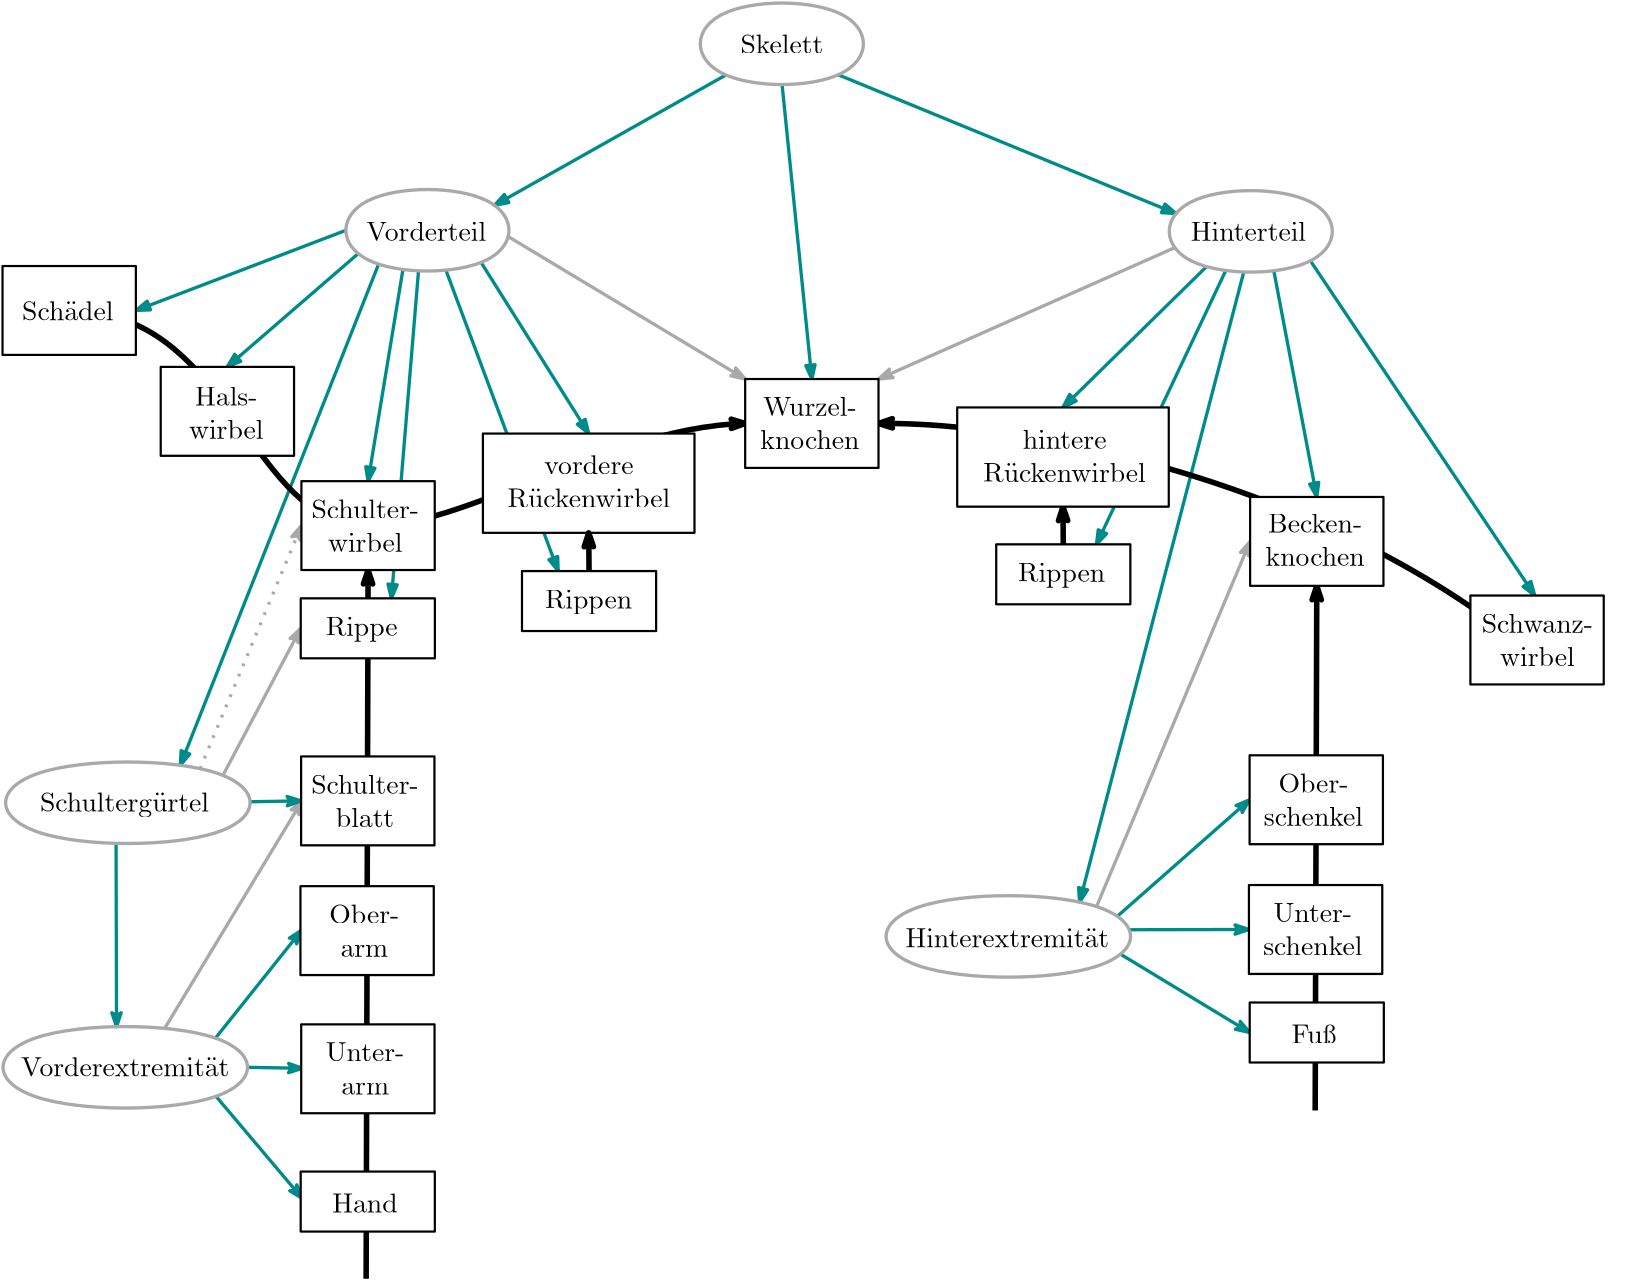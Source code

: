 <?xml version="1.0"?>
<!DOCTYPE ipe SYSTEM "ipe.dtd">
<ipe version="70212" creator="Ipe 7.2.13">
<info created="D:20200512152719" modified="D:20200515182036"/>
<ipestyle name="basic">
<symbol name="arrow/arc(spx)">
<path stroke="sym-stroke" fill="sym-stroke" pen="sym-pen">
0 0 m
-1 0.333 l
-1 -0.333 l
h
</path>
</symbol>
<symbol name="arrow/farc(spx)">
<path stroke="sym-stroke" fill="white" pen="sym-pen">
0 0 m
-1 0.333 l
-1 -0.333 l
h
</path>
</symbol>
<symbol name="arrow/ptarc(spx)">
<path stroke="sym-stroke" fill="sym-stroke" pen="sym-pen">
0 0 m
-1 0.333 l
-0.8 0 l
-1 -0.333 l
h
</path>
</symbol>
<symbol name="arrow/fptarc(spx)">
<path stroke="sym-stroke" fill="white" pen="sym-pen">
0 0 m
-1 0.333 l
-0.8 0 l
-1 -0.333 l
h
</path>
</symbol>
<symbol name="mark/circle(sx)" transformations="translations">
<path fill="sym-stroke">
0.6 0 0 0.6 0 0 e
0.4 0 0 0.4 0 0 e
</path>
</symbol>
<symbol name="mark/disk(sx)" transformations="translations">
<path fill="sym-stroke">
0.6 0 0 0.6 0 0 e
</path>
</symbol>
<symbol name="mark/fdisk(sfx)" transformations="translations">
<group>
<path fill="sym-fill">
0.5 0 0 0.5 0 0 e
</path>
<path fill="sym-stroke" fillrule="eofill">
0.6 0 0 0.6 0 0 e
0.4 0 0 0.4 0 0 e
</path>
</group>
</symbol>
<symbol name="mark/box(sx)" transformations="translations">
<path fill="sym-stroke" fillrule="eofill">
-0.6 -0.6 m
0.6 -0.6 l
0.6 0.6 l
-0.6 0.6 l
h
-0.4 -0.4 m
0.4 -0.4 l
0.4 0.4 l
-0.4 0.4 l
h
</path>
</symbol>
<symbol name="mark/square(sx)" transformations="translations">
<path fill="sym-stroke">
-0.6 -0.6 m
0.6 -0.6 l
0.6 0.6 l
-0.6 0.6 l
h
</path>
</symbol>
<symbol name="mark/fsquare(sfx)" transformations="translations">
<group>
<path fill="sym-fill">
-0.5 -0.5 m
0.5 -0.5 l
0.5 0.5 l
-0.5 0.5 l
h
</path>
<path fill="sym-stroke" fillrule="eofill">
-0.6 -0.6 m
0.6 -0.6 l
0.6 0.6 l
-0.6 0.6 l
h
-0.4 -0.4 m
0.4 -0.4 l
0.4 0.4 l
-0.4 0.4 l
h
</path>
</group>
</symbol>
<symbol name="mark/cross(sx)" transformations="translations">
<group>
<path fill="sym-stroke">
-0.43 -0.57 m
0.57 0.43 l
0.43 0.57 l
-0.57 -0.43 l
h
</path>
<path fill="sym-stroke">
-0.43 0.57 m
0.57 -0.43 l
0.43 -0.57 l
-0.57 0.43 l
h
</path>
</group>
</symbol>
<symbol name="arrow/fnormal(spx)">
<path stroke="sym-stroke" fill="white" pen="sym-pen">
0 0 m
-1 0.333 l
-1 -0.333 l
h
</path>
</symbol>
<symbol name="arrow/pointed(spx)">
<path stroke="sym-stroke" fill="sym-stroke" pen="sym-pen">
0 0 m
-1 0.333 l
-0.8 0 l
-1 -0.333 l
h
</path>
</symbol>
<symbol name="arrow/fpointed(spx)">
<path stroke="sym-stroke" fill="white" pen="sym-pen">
0 0 m
-1 0.333 l
-0.8 0 l
-1 -0.333 l
h
</path>
</symbol>
<symbol name="arrow/linear(spx)">
<path stroke="sym-stroke" pen="sym-pen">
-1 0.333 m
0 0 l
-1 -0.333 l
</path>
</symbol>
<symbol name="arrow/fdouble(spx)">
<path stroke="sym-stroke" fill="white" pen="sym-pen">
0 0 m
-1 0.333 l
-1 -0.333 l
h
-1 0 m
-2 0.333 l
-2 -0.333 l
h
</path>
</symbol>
<symbol name="arrow/double(spx)">
<path stroke="sym-stroke" fill="sym-stroke" pen="sym-pen">
0 0 m
-1 0.333 l
-1 -0.333 l
h
-1 0 m
-2 0.333 l
-2 -0.333 l
h
</path>
</symbol>
<pen name="heavier" value="0.8"/>
<pen name="fat" value="1.2"/>
<pen name="ultrafat" value="2"/>
<symbolsize name="large" value="5"/>
<symbolsize name="small" value="2"/>
<symbolsize name="tiny" value="1.1"/>
<arrowsize name="large" value="10"/>
<arrowsize name="small" value="5"/>
<arrowsize name="tiny" value="3"/>
<color name="red" value="1 0 0"/>
<color name="green" value="0 1 0"/>
<color name="blue" value="0 0 1"/>
<color name="yellow" value="1 1 0"/>
<color name="orange" value="1 0.647 0"/>
<color name="gold" value="1 0.843 0"/>
<color name="purple" value="0.627 0.125 0.941"/>
<color name="gray" value="0.745"/>
<color name="brown" value="0.647 0.165 0.165"/>
<color name="navy" value="0 0 0.502"/>
<color name="pink" value="1 0.753 0.796"/>
<color name="seagreen" value="0.18 0.545 0.341"/>
<color name="turquoise" value="0.251 0.878 0.816"/>
<color name="violet" value="0.933 0.51 0.933"/>
<color name="darkblue" value="0 0 0.545"/>
<color name="darkcyan" value="0 0.545 0.545"/>
<color name="darkgray" value="0.663"/>
<color name="darkgreen" value="0 0.392 0"/>
<color name="darkmagenta" value="0.545 0 0.545"/>
<color name="darkorange" value="1 0.549 0"/>
<color name="darkred" value="0.545 0 0"/>
<color name="lightblue" value="0.678 0.847 0.902"/>
<color name="lightcyan" value="0.878 1 1"/>
<color name="lightgray" value="0.827"/>
<color name="lightgreen" value="0.565 0.933 0.565"/>
<color name="lightyellow" value="1 1 0.878"/>
<dashstyle name="dashed" value="[4] 0"/>
<dashstyle name="dotted" value="[1 3] 0"/>
<dashstyle name="dash dotted" value="[4 2 1 2] 0"/>
<dashstyle name="dash dot dotted" value="[4 2 1 2 1 2] 0"/>
<textsize name="large" value="\large"/>
<textsize name="Large" value="\Large"/>
<textsize name="LARGE" value="\LARGE"/>
<textsize name="huge" value="\huge"/>
<textsize name="Huge" value="\Huge"/>
<textsize name="small" value="\small"/>
<textsize name="footnote" value="\footnotesize"/>
<textsize name="tiny" value="\tiny"/>
<textstyle name="center" begin="\begin{center}" end="\end{center}"/>
<textstyle name="itemize" begin="\begin{itemize}" end="\end{itemize}"/>
<textstyle name="item" begin="\begin{itemize}\item{}" end="\end{itemize}"/>
<gridsize name="4 pts" value="4"/>
<gridsize name="8 pts (~3 mm)" value="8"/>
<gridsize name="16 pts (~6 mm)" value="16"/>
<gridsize name="32 pts (~12 mm)" value="32"/>
<gridsize name="10 pts (~3.5 mm)" value="10"/>
<gridsize name="20 pts (~7 mm)" value="20"/>
<gridsize name="14 pts (~5 mm)" value="14"/>
<gridsize name="28 pts (~10 mm)" value="28"/>
<gridsize name="56 pts (~20 mm)" value="56"/>
<anglesize name="90 deg" value="90"/>
<anglesize name="60 deg" value="60"/>
<anglesize name="45 deg" value="45"/>
<anglesize name="30 deg" value="30"/>
<anglesize name="22.5 deg" value="22.5"/>
<opacity name="10%" value="0.1"/>
<opacity name="30%" value="0.3"/>
<opacity name="50%" value="0.5"/>
<opacity name="75%" value="0.75"/>
<tiling name="falling" angle="-60" step="4" width="1"/>
<tiling name="rising" angle="30" step="4" width="1"/>
</ipestyle>
<page>
<layer name="alpha"/>
<view layers="alpha" active="alpha"/>
<path layer="alpha" stroke="darkcyan" pen="fat" arrow="normal/small">
151.587 718.757 m
139.042 642.548 l
</path>
<path stroke="darkgray" pen="fat" arrow="pointed/small">
86.7897 536.625 m
114.799 589.569 l
</path>
<path stroke="darkgray" dash="dotted" pen="fat" arrow="pointed/small">
78.5757 539.044 m
115.042 626.548 l
</path>
<path stroke="darkcyan" pen="fat" arrow="normal/small">
447.816 718.388 m
401.258 619.808 l
</path>
<path stroke="darkcyan" pen="fat" arrow="normal/small">
167.062 718.513 m
207.476 610.182 l
</path>
<path stroke="darkcyan" pen="fat" arrow="normal/small">
157.198 718.271 m
147.446 600.365 l
</path>
<path stroke="darkcyan" pen="fat" rarrow="normal/small">
184.53 741.849 m
267.855 788.78 l
</path>
<path stroke="darkcyan" pen="fat" arrow="normal/small">
308.289 788.843 m
429.917 738.869 l
</path>
<path matrix="1 0 0 1 0.595957 -48.3563" stroke="darkcyan" pen="fat" rarrow="pointed/small">
114.82 479.536 m
95.0368 479.89 l
</path>
<path matrix="1 0 0 1 0.539311 -25.3755" stroke="darkcyan" pen="fat" arrow="pointed/small">
47.7814 537.539 m
47.944 471.545 l
</path>
<path matrix="1 0 0 1 0.595957 -48.3563" stroke="darkgray" pen="fat" arrow="pointed/small">
65.2239 493.913 m
114.783 575.982 l
</path>
<path matrix="1 0 0 1 0.539311 -25.3755" stroke="darkcyan" pen="fat" rarrow="pointed/small">
114.39 552.819 m
96.0146 552.51 l
</path>
<path stroke="black" pen="ultrafat" rarrow="pointed/small">
139.042 610.548 m
138.342 355.409 l
</path>
<path stroke="black" pen="ultrafat" rarrow="pointed/small">
480.574 604.862 m
480 416 l
</path>
<path stroke="black" fill="white" pen="ultrafat" arrow="pointed/small">
389.314 619.808 m
389.205 633.364 l
</path>
<path stroke="darkcyan" pen="fat" arrow="normal/small">
478.28 721.873 m
559.042 601.374 l
</path>
<path stroke="darkcyan" pen="fat" arrow="normal/small">
465.1 718.297 m
480.574 636.862 l
</path>
<path stroke="darkcyan" pen="fat" arrow="normal/small">
454.288 717.851 m
395.185 491.005 l
</path>
<path stroke="darkcyan" pen="fat" arrow="normal/small">
440.876 719.782 m
389.205 669.09 l
</path>
<path stroke="darkcyan" pen="fat" arrow="normal/small">
288.083 785.333 m
298.796 679.316 l
</path>
<path stroke="darkcyan" pen="fat" arrow="normal/small">
179.718 721.301 m
218.463 659.675 l
</path>
<path stroke="darkcyan" pen="fat" arrow="normal/small">
135.503 724.485 m
88.3196 683.681 l
</path>
<path stroke="darkcyan" pen="fat" arrow="normal/small">
131.073 732.866 m
55.4417 704 l
</path>
<path stroke="darkgray" pen="fat" arrow="pointed/small">
189.487 730.586 m
274.796 679.316 l
</path>
<path stroke="darkcyan" pen="fat" arrow="normal/small">
142.829 720.673 m
71.447 540.265 l
</path>
<path stroke="darkcyan" fill="white" pen="fat" rarrow="pointed/small">
456.148 481.149 m
413.045 481.062 l
</path>
<path stroke="darkcyan" fill="white" pen="fat" rarrow="pointed/small">
456.424 444.067 m
409.887 472.271 l
</path>
<path stroke="darkcyan" fill="white" pen="fat" arrow="pointed/small">
408.754 485.895 m
456.386 527.853 l
</path>
<path stroke="darkgray" pen="fat" arrow="pointed/small">
401.286 489.407 m
456.574 620.862 l
</path>
<path matrix="1 0 0 1 0.595957 -48.3563" stroke="darkcyan" pen="fat" rarrow="pointed/small">
114.749 432.694 m
83.7002 469.451 l
</path>
<path matrix="1 0 0 1 -109.751 -197.724" stroke="black" fill="white" pen="heavier">
224.532 591.727 m
224.532 570.135 l
272.821 570.135 l
272.821 591.727 l
h
</path>
<path matrix="1 0 0 1 0.595957 -48.3563" stroke="darkcyan" pen="fat" rarrow="pointed/small">
114.544 529.279 m
83.5001 490.399 l
</path>
<path stroke="darkgray" pen="fat" arrow="pointed/small">
429.482 726.64 m
322.796 679.316 l
</path>
<path stroke="black" pen="ultrafat" arrow="pointed/small">
560.709 578.443 m
486.901 641.651
377.759 664.029
322.796 663.316 c
</path>
<path stroke="black" pen="ultrafat" arrow="pointed/small">
34.5019 703.678 m
85.6683 702.11
105.298 573.339
221.114 662.066
274.796 663.316 c
</path>
<path matrix="1 0 0 1 -8.55835 0" stroke="black" fill="white" pen="heavier">
16 720 m
16 688 l
64 688 l
64 720 l
h
</path>
<path matrix="1 0 0 1 48.3926 -36.3186" stroke="black" fill="1" pen="heavier">
16 720 m
16 688 l
64 688 l
64 720 l
h
</path>
<path matrix="1 0 0 1 99.0416 -77.4519" stroke="black" fill="1" pen="heavier">
16 720 m
16 688 l
64 688 l
64 720 l
h
</path>
<path matrix="1 0 0 1 519.879 -118.626" stroke="black" fill="1" pen="heavier">
16 720 m
16 688 l
64 688 l
64 720 l
h
</path>
<path matrix="1 0 0 1 440.574 -83.1377" stroke="black" fill="1" pen="heavier">
16 720 m
16 688 l
64 688 l
64 720 l
h
</path>
<path matrix="1 0 0 1 258.796 -40.6836" stroke="black" fill="1" pen="heavier">
16 720 m
16 688 l
64 688 l
64 720 l
h
</path>
<path matrix="1 0 0 1 2.55019 -5.10037" stroke="black" fill="white" pen="heavier">
177.831 664.775 m
177.831 629.049 l
253.995 629.049 l
253.995 664.775 l
h
</path>
<path matrix="1 0 0 1 173.292 4.31489" stroke="black" fill="1" pen="heavier">
177.831 664.775 m
177.831 629.049 l
253.995 629.049 l
253.995 664.775 l
h
</path>
<text matrix="1 0 0 1 -49.5286 44.4666" transformations="translations" pos="64 656" stroke="black" type="label" width="32.932" height="6.918" depth="0" valign="baseline">Sch\&quot;adel</text>
<text matrix="1 0 0 1 -109.96 -19.9453" transformations="translations" pos="224 656" stroke="black" type="minipage" width="48" height="11.924" depth="6.95" valign="top" style="center">Schulter-\\
wirbel</text>
<text matrix="1 0 0 1 -64 20.6872" transformations="translations" pos="128 656" stroke="black" type="minipage" width="48" height="11.924" depth="6.95" valign="top" style="center">Hals-\\
wirbel</text>
<text matrix="1 0 0 1 -125.45 -20.0395" transformations="translations" pos="304 672" stroke="black" type="minipage" width="80" height="11.924" depth="6.95" valign="top" style="center">vordere\\
R\&quot;uckenwirbel</text>
<text matrix="1 0 0 1 45.8021 -10.8494" transformations="translations" pos="304 672" stroke="black" type="minipage" width="80" height="11.924" depth="6.95" valign="top" style="center">hintere\\
R\&quot;uckenwirbel</text>
<text matrix="1 0 0 1 16 -77.126" transformations="translations" pos="512 672" stroke="black" type="minipage" width="64" height="11.924" depth="6.95" valign="top" style="center">Schwanz-\\
wirbel</text>
<text matrix="1 0 0 1 0 -9.0457" transformations="translations" pos="448 640" stroke="black" type="minipage" width="64" height="11.924" depth="6.95" valign="top" style="center">Becken-\\
knochen</text>
<text matrix="1 0 0 1 -101.896 -46.9773" transformations="translations" pos="368 720" stroke="black" type="minipage" width="64" height="11.924" depth="6.95" valign="top" style="center">Wurzel-\\
knochen</text>
<text matrix="1 0 0 1 17.0683 -12.5625" transformations="translations" pos="256 816" stroke="black" type="label" width="29.888" height="6.918" depth="0" valign="top">Skelett</text>
<text transformations="translations" pos="128 736" stroke="black" type="minipage" width="64" height="5.958" depth="0.96" valign="top" style="center">Vorderteil</text>
<text transformations="translations" pos="416 736" stroke="black" type="minipage" width="80" height="5.958" depth="0.96" valign="top" style="center">Hinterteil</text>
<text matrix="1 0 0 1 -131.504 -78.4481" transformations="translations" pos="464 560" stroke="black" type="label" width="73.392" height="6.808" depth="0" valign="top">Hinterextremit\&quot;at</text>
<text matrix="1 0 0 1 -97.9178 -124.784" transformations="translations" pos="112 560" stroke="black" type="label" width="75.08" height="6.918" depth="0" valign="top">Vorderextremit\&quot;at</text>
<text matrix="1 0 0 1 -139.077 -61.4201" transformations="translations" pos="160 592" stroke="black" type="label" width="60.938" height="6.926" depth="1.93" valign="top">Schulterg\&quot;urtel</text>
<path stroke="darkgray" pen="fat">
256 816
256 784
320 784
320 816 u
</path>
<path matrix="1 0 0 1 -127.594 -67.1339" stroke="darkgray" pen="fat">
256 816
256 784
320 784
320 816 u
</path>
<path matrix="1 0 0 1 168.816 -67.5265" stroke="darkgray" pen="fat">
256 816
256 784
320 784
320 816 u
</path>
<path matrix="1 0 0 1 -44.3673 -112.466" stroke="darkgray" pen="fat">
48 560
48 528
144 528
144 560 u
</path>
<path matrix="1 0 0 1 -43.4353 -17.2256" stroke="darkgray" pen="fat">
48 560
48 528
144 528
144 560 u
</path>
<path matrix="1 0 0 1 273.53 -65.3406" stroke="darkgray" pen="fat">
48 560
48 528
144 528
144 560 u
</path>
<path matrix="1 0 0 1 98.9297 -176.556" stroke="black" fill="1" pen="heavier">
16 720 m
16 688 l
64 688 l
64 720 l
h
</path>
<text matrix="1 0 0 1 -110.072 -119.05" transformations="translations" pos="224 656" stroke="black" type="minipage" width="48" height="11.924" depth="6.95" valign="top" style="center">Schulter-\\
blatt</text>
<path matrix="1 0 0 1 98.6911 -223.26" stroke="black" fill="1" pen="heavier">
16 720 m
16 688 l
64 688 l
64 720 l
h
</path>
<text matrix="1 0 0 1 -110.31 -165.753" transformations="translations" pos="224 656" stroke="black" type="minipage" width="48" height="11.924" depth="6.95" valign="top" style="center">Ober-\\
arm</text>
<path matrix="1 0 0 1 98.9666 -273.003" stroke="black" fill="1" pen="heavier">
16 720 m
16 688 l
64 688 l
64 720 l
h
</path>
<text matrix="1 0 0 1 -110.035 -215.497" transformations="translations" pos="224 656" stroke="black" type="minipage" width="48" height="11.873" depth="6.89" valign="top" style="center">Unter-\\
arm</text>
<text matrix="1 0 0 1 -110.117 -269.794" transformations="translations" pos="224 656" stroke="black" type="minipage" width="48" height="5.958" depth="0.96" valign="top" style="center">Hand</text>
<path matrix="1 0 0 1 -30.0824 18.4545" stroke="black" fill="1" pen="heavier">
224.532 591.727 m
224.532 570.135 l
272.821 570.135 l
272.821 591.727 l
h
</path>
<text matrix="1 0 0 1 -24.9786 18.0619" transformations="translations" pos="227.673 585.446" stroke="black" type="label" width="31.41" height="6.815" depth="1.93" valign="top">Rippen</text>
<path matrix="1 0 0 1 140.637 28.0808" stroke="black" fill="1" pen="heavier">
224.532 591.727 m
224.532 570.135 l
272.821 570.135 l
272.821 591.727 l
h
</path>
<text matrix="1 0 0 1 145.348 27.6882" transformations="translations" pos="227.673 585.446" stroke="black" type="label" width="31.41" height="6.815" depth="1.93" valign="top">Rippen</text>
<path matrix="1 0 0 1 -109.733 8.638" stroke="black" fill="1" pen="heavier">
224.532 591.727 m
224.532 570.135 l
272.821 570.135 l
272.821 591.727 l
h
</path>
<text matrix="1 0 0 1 -103.844 8.24541" transformations="translations" pos="227.673 585.446" stroke="black" type="label" width="25.875" height="6.815" depth="1.93" valign="top">Rippe</text>
<path stroke="black" fill="white" pen="ultrafat" arrow="pointed/small">
218.594 610.181 m
218.463 623.949 l
</path>
<path matrix="1 0 0 1 231.892 -136.864" stroke="black" fill="white" pen="heavier">
224.532 591.727 m
224.532 570.135 l
272.821 570.135 l
272.821 591.727 l
h
</path>
<path matrix="1 0 0 1 440.386 -176.147" stroke="black" fill="1" pen="heavier">
16 720 m
16 688 l
64 688 l
64 720 l
h
</path>
<text matrix="1 0 0 1 231.385 -118.64" transformations="translations" pos="224 656" stroke="black" type="minipage" width="48" height="11.924" depth="6.95" valign="top" style="center">Ober-\\
schenkel</text>
<path matrix="1 0 0 1 440.148 -222.851" stroke="black" fill="1" pen="heavier">
16 720 m
16 688 l
64 688 l
64 720 l
h
</path>
<text matrix="1 0 0 1 231.146 -165.344" transformations="translations" pos="224 656" stroke="black" type="minipage" width="48" height="11.873" depth="6.89" valign="top" style="center">Unter-\\
schenkel</text>
<text matrix="1 0 0 1 231.526 -208.935" transformations="translations" pos="224 656" stroke="black" type="minipage" width="48" height="5.958" depth="0.96" valign="top" style="center">Fu\ss</text>
</page>
</ipe>
